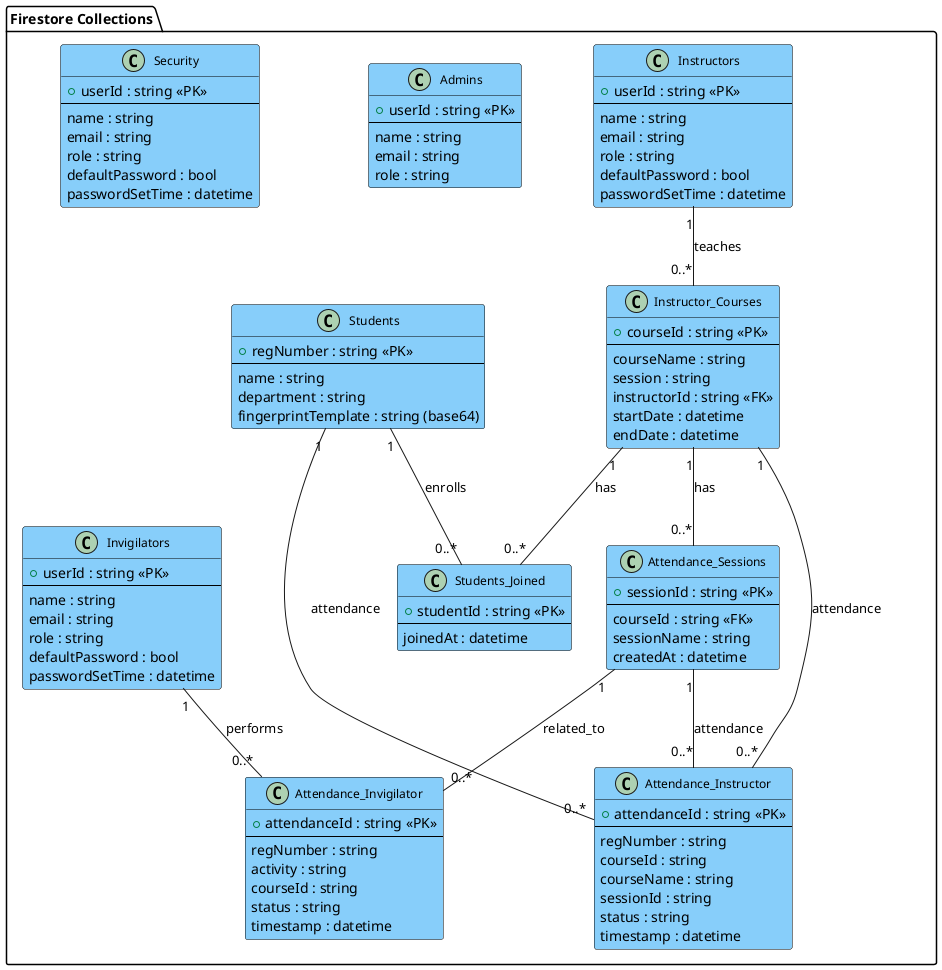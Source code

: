 @startuml Firestore_Collections_Structure

skinparam class {
  BackgroundColor LightSkyBlue
  BorderColor Black
  FontColor Black
  FontSize 12
  FontName Arial
}

package "Firestore Collections" {

  class Students {
    + regNumber : string <<PK>>
    --
    name : string
    department : string
    fingerprintTemplate : string (base64)
  }

  class Instructors {
    + userId : string <<PK>>
    --
    name : string
    email : string
    role : string
    defaultPassword : bool
    passwordSetTime : datetime
  }

  class Invigilators {
    + userId : string <<PK>>
    --
    name : string
    email : string
    role : string
    defaultPassword : bool
    passwordSetTime : datetime
  }

  class Admins {
    + userId : string <<PK>>
    --
    name : string
    email : string
    role : string
  }

  class Security {
    + userId : string <<PK>>
    --
    name : string
    email : string
    role : string
    defaultPassword : bool
    passwordSetTime : datetime
  }

  class Instructor_Courses {
    + courseId : string <<PK>>
    --
    courseName : string
    session : string
    instructorId : string <<FK>>
    startDate : datetime
    endDate : datetime
  }

  class Students_Joined {
    + studentId : string <<PK>>
    --
    joinedAt : datetime
  }

  class Attendance_Sessions {
    + sessionId : string <<PK>>
    --
    courseId : string <<FK>>
    sessionName : string
    createdAt : datetime
  }

  class Attendance_Instructor {
    + attendanceId : string <<PK>>
    --
    regNumber : string
    courseId : string
    courseName : string
    sessionId : string
    status : string
    timestamp : datetime
  }

  class Attendance_Invigilator {
    + attendanceId : string <<PK>>
    --
    regNumber : string
    activity : string
    courseId : string
    status : string
    timestamp : datetime
  }

}

Students "1" -- "0..*" Students_Joined : enrolls
Instructor_Courses "1" -- "0..*" Students_Joined : has
Instructors "1" -- "0..*" Instructor_Courses : teaches

Instructor_Courses "1" -- "0..*" Attendance_Sessions : has
Students "1" -- "0..*" Attendance_Instructor : attendance
Instructor_Courses "1" -- "0..*" Attendance_Instructor : attendance
Attendance_Sessions "1" -- "0..*" Attendance_Instructor : attendance

Invigilators "1" -- "0..*" Attendance_Invigilator : performs
Attendance_Sessions "1" -- "0..*" Attendance_Invigilator : related_to

@enduml
